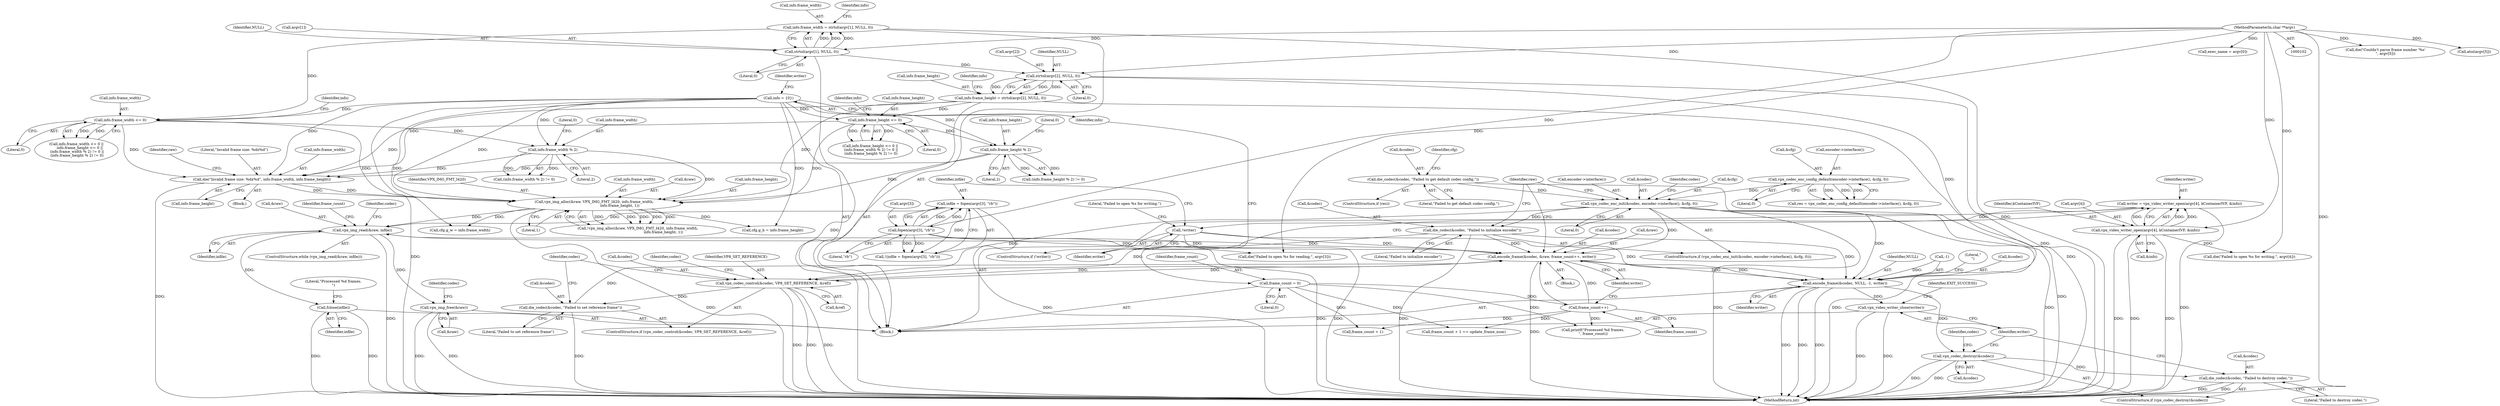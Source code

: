 digraph "0_Android_5a9753fca56f0eeb9f61e342b2fccffc364f9426_23@API" {
"1000375" [label="(Call,vpx_img_read(&raw, infile))"];
"1000259" [label="(Call,vpx_img_alloc(&raw, VPX_IMG_FMT_I420, info.frame_width,\n                                             info.frame_height, 1))"];
"1000249" [label="(Call,die(\"Invalid frame size: %dx%d\", info.frame_width, info.frame_height))"];
"1000222" [label="(Call,info.frame_width <= 0)"];
"1000186" [label="(Call,info.frame_width = strtol(argv[1], NULL, 0))"];
"1000190" [label="(Call,strtol(argv[1], NULL, 0))"];
"1000104" [label="(MethodParameterIn,char **argv)"];
"1000123" [label="(Call,info = {0})"];
"1000235" [label="(Call,info.frame_width % 2)"];
"1000228" [label="(Call,info.frame_height <= 0)"];
"1000196" [label="(Call,info.frame_height = strtol(argv[2], NULL, 0))"];
"1000200" [label="(Call,strtol(argv[2], NULL, 0))"];
"1000242" [label="(Call,info.frame_height % 2)"];
"1000409" [label="(Call,encode_frame(&codec, &raw, frame_count++, writer))"];
"1000363" [label="(Call,vpx_codec_enc_init(&codec, encoder->interface(), &cfg, 0))"];
"1000286" [label="(Call,die_codec(&codec, \"Failed to get default codec config.\"))"];
"1000279" [label="(Call,vpx_codec_enc_config_default(encoder->interface(), &cfg, 0))"];
"1000399" [label="(Call,vpx_codec_control(&codec, VP8_SET_REFERENCE, &ref))"];
"1000370" [label="(Call,die_codec(&codec, \"Failed to initialize encoder\"))"];
"1000405" [label="(Call,die_codec(&codec, \"Failed to set reference frame\"))"];
"1000375" [label="(Call,vpx_img_read(&raw, infile))"];
"1000350" [label="(Call,infile = fopen(argv[3], \"rb\"))"];
"1000352" [label="(Call,fopen(argv[3], \"rb\"))"];
"1000414" [label="(Call,frame_count++)"];
"1000117" [label="(Call,frame_count = 0)"];
"1000341" [label="(Call,!writer)"];
"1000331" [label="(Call,writer = vpx_video_writer_open(argv[4], kContainerIVF, &info))"];
"1000333" [label="(Call,vpx_video_writer_open(argv[4], kContainerIVF, &info))"];
"1000426" [label="(Call,fclose(infile))"];
"1000431" [label="(Call,vpx_img_free(&raw))"];
"1000417" [label="(Call,encode_frame(&codec, NULL, -1, writer))"];
"1000435" [label="(Call,vpx_codec_destroy(&codec))"];
"1000438" [label="(Call,die_codec(&codec, \"Failed to destroy codec.\"))"];
"1000442" [label="(Call,vpx_video_writer_close(writer))"];
"1000297" [label="(Call,cfg.g_h = info.frame_height)"];
"1000232" [label="(Literal,0)"];
"1000230" [label="(Identifier,info)"];
"1000333" [label="(Call,vpx_video_writer_open(argv[4], kContainerIVF, &info))"];
"1000349" [label="(Call,!(infile = fopen(argv[3], \"rb\")))"];
"1000416" [label="(Identifier,writer)"];
"1000427" [label="(Identifier,infile)"];
"1000127" [label="(Identifier,writer)"];
"1000440" [label="(Identifier,codec)"];
"1000104" [label="(MethodParameterIn,char **argv)"];
"1000201" [label="(Call,argv[2])"];
"1000434" [label="(ControlStructure,if (vpx_codec_destroy(&codec)))"];
"1000420" [label="(Identifier,NULL)"];
"1000398" [label="(ControlStructure,if (vpx_codec_control(&codec, VP8_SET_REFERENCE, &ref)))"];
"1000337" [label="(Identifier,kContainerIVF)"];
"1000234" [label="(Call,(info.frame_width % 2) != 0)"];
"1000209" [label="(Identifier,info)"];
"1000343" [label="(Call,die(\"Failed to open %s for writing.\", argv[4]))"];
"1000262" [label="(Identifier,VPX_IMG_FMT_I420)"];
"1000374" [label="(ControlStructure,while (vpx_img_read(&raw, infile)))"];
"1000259" [label="(Call,vpx_img_alloc(&raw, VPX_IMG_FMT_I420, info.frame_width,\n                                             info.frame_height, 1))"];
"1000344" [label="(Literal,\"Failed to open %s for writing.\")"];
"1000441" [label="(Literal,\"Failed to destroy codec.\")"];
"1000357" [label="(Call,die(\"Failed to open %s for reading.\", argv[3]))"];
"1000241" [label="(Call,(info.frame_height % 2) != 0)"];
"1000382" [label="(Call,frame_count + 1)"];
"1000421" [label="(Call,-1)"];
"1000248" [label="(Block,)"];
"1000221" [label="(Call,info.frame_width <= 0 ||\n      info.frame_height <= 0 ||\n (info.frame_width % 2) != 0 ||\n (info.frame_height % 2) != 0)"];
"1000277" [label="(Call,res = vpx_codec_enc_config_default(encoder->interface(), &cfg, 0))"];
"1000436" [label="(Call,&codec)"];
"1000286" [label="(Call,die_codec(&codec, \"Failed to get default codec config.\"))"];
"1000239" [label="(Literal,2)"];
"1000402" [label="(Identifier,VP8_SET_REFERENCE)"];
"1000204" [label="(Identifier,NULL)"];
"1000443" [label="(Identifier,writer)"];
"1000428" [label="(Call,printf(\"Processed %d frames.\n\", frame_count))"];
"1000400" [label="(Call,&codec)"];
"1000352" [label="(Call,fopen(argv[3], \"rb\"))"];
"1000425" [label="(Literal,\"\n\")"];
"1000338" [label="(Call,&info)"];
"1000226" [label="(Literal,0)"];
"1000375" [label="(Call,vpx_img_read(&raw, infile))"];
"1000437" [label="(Identifier,codec)"];
"1000369" [label="(Literal,0)"];
"1000410" [label="(Call,&codec)"];
"1000243" [label="(Call,info.frame_height)"];
"1000196" [label="(Call,info.frame_height = strtol(argv[2], NULL, 0))"];
"1000405" [label="(Call,die_codec(&codec, \"Failed to set reference frame\"))"];
"1000432" [label="(Call,&raw)"];
"1000187" [label="(Call,info.frame_width)"];
"1000119" [label="(Literal,0)"];
"1000292" [label="(Identifier,cfg)"];
"1000332" [label="(Identifier,writer)"];
"1000269" [label="(Literal,1)"];
"1000228" [label="(Call,info.frame_height <= 0)"];
"1000190" [label="(Call,strtol(argv[1], NULL, 0))"];
"1000258" [label="(Call,!vpx_img_alloc(&raw, VPX_IMG_FMT_I420, info.frame_width,\n                                             info.frame_height, 1))"];
"1000350" [label="(Call,infile = fopen(argv[3], \"rb\"))"];
"1000251" [label="(Call,info.frame_width)"];
"1000356" [label="(Literal,\"rb\")"];
"1000174" [label="(Call,die(\"Couldn't parse frame number '%s'\n\", argv[5]))"];
"1000370" [label="(Call,die_codec(&codec, \"Failed to initialize encoder\"))"];
"1000167" [label="(Call,atoi(argv[5]))"];
"1000223" [label="(Call,info.frame_width)"];
"1000235" [label="(Call,info.frame_width % 2)"];
"1000240" [label="(Literal,0)"];
"1000423" [label="(Identifier,writer)"];
"1000242" [label="(Call,info.frame_height % 2)"];
"1000236" [label="(Call,info.frame_width)"];
"1000373" [label="(Literal,\"Failed to initialize encoder\")"];
"1000353" [label="(Call,argv[3])"];
"1000377" [label="(Identifier,raw)"];
"1000426" [label="(Call,fclose(infile))"];
"1000287" [label="(Call,&codec)"];
"1000362" [label="(ControlStructure,if (vpx_codec_enc_init(&codec, encoder->interface(), &cfg, 0)))"];
"1000376" [label="(Call,&raw)"];
"1000399" [label="(Call,vpx_codec_control(&codec, VP8_SET_REFERENCE, &ref))"];
"1000263" [label="(Call,info.frame_width)"];
"1000279" [label="(Call,vpx_codec_enc_config_default(encoder->interface(), &cfg, 0))"];
"1000118" [label="(Identifier,frame_count)"];
"1000145" [label="(Call,exec_name = argv[0])"];
"1000381" [label="(Call,frame_count + 1 == update_frame_num)"];
"1000342" [label="(Identifier,writer)"];
"1000418" [label="(Call,&codec)"];
"1000123" [label="(Call,info = {0})"];
"1000283" [label="(Literal,0)"];
"1000281" [label="(Call,&cfg)"];
"1000367" [label="(Call,&cfg)"];
"1000200" [label="(Call,strtol(argv[2], NULL, 0))"];
"1000431" [label="(Call,vpx_img_free(&raw))"];
"1000261" [label="(Identifier,raw)"];
"1000407" [label="(Identifier,codec)"];
"1000366" [label="(Call,encoder->interface())"];
"1000117" [label="(Call,frame_count = 0)"];
"1000442" [label="(Call,vpx_video_writer_close(writer))"];
"1000334" [label="(Call,argv[4])"];
"1000341" [label="(Call,!writer)"];
"1000403" [label="(Call,&ref)"];
"1000195" [label="(Literal,0)"];
"1000412" [label="(Call,&raw)"];
"1000205" [label="(Literal,0)"];
"1000408" [label="(Literal,\"Failed to set reference frame\")"];
"1000247" [label="(Literal,0)"];
"1000417" [label="(Call,encode_frame(&codec, NULL, -1, writer))"];
"1000124" [label="(Identifier,info)"];
"1000222" [label="(Call,info.frame_width <= 0)"];
"1000290" [label="(Call,cfg.g_w = info.frame_width)"];
"1000194" [label="(Identifier,NULL)"];
"1000364" [label="(Call,&codec)"];
"1000446" [label="(MethodReturn,int)"];
"1000331" [label="(Call,writer = vpx_video_writer_open(argv[4], kContainerIVF, &info))"];
"1000429" [label="(Literal,\"Processed %d frames.\n\")"];
"1000438" [label="(Call,die_codec(&codec, \"Failed to destroy codec.\"))"];
"1000250" [label="(Literal,\"Invalid frame size: %dx%d\")"];
"1000280" [label="(Call,encoder->interface())"];
"1000227" [label="(Call,info.frame_height <= 0 ||\n (info.frame_width % 2) != 0 ||\n (info.frame_height % 2) != 0)"];
"1000260" [label="(Call,&raw)"];
"1000411" [label="(Identifier,codec)"];
"1000379" [label="(Block,)"];
"1000435" [label="(Call,vpx_codec_destroy(&codec))"];
"1000186" [label="(Call,info.frame_width = strtol(argv[1], NULL, 0))"];
"1000372" [label="(Identifier,codec)"];
"1000406" [label="(Call,&codec)"];
"1000237" [label="(Identifier,info)"];
"1000340" [label="(ControlStructure,if (!writer))"];
"1000246" [label="(Literal,2)"];
"1000198" [label="(Identifier,info)"];
"1000445" [label="(Identifier,EXIT_SUCCESS)"];
"1000439" [label="(Call,&codec)"];
"1000351" [label="(Identifier,infile)"];
"1000363" [label="(Call,vpx_codec_enc_init(&codec, encoder->interface(), &cfg, 0))"];
"1000197" [label="(Call,info.frame_height)"];
"1000378" [label="(Identifier,infile)"];
"1000105" [label="(Block,)"];
"1000409" [label="(Call,encode_frame(&codec, &raw, frame_count++, writer))"];
"1000284" [label="(ControlStructure,if (res))"];
"1000371" [label="(Call,&codec)"];
"1000266" [label="(Call,info.frame_height)"];
"1000249" [label="(Call,die(\"Invalid frame size: %dx%d\", info.frame_width, info.frame_height))"];
"1000229" [label="(Call,info.frame_height)"];
"1000383" [label="(Identifier,frame_count)"];
"1000415" [label="(Identifier,frame_count)"];
"1000289" [label="(Literal,\"Failed to get default codec config.\")"];
"1000419" [label="(Identifier,codec)"];
"1000254" [label="(Call,info.frame_height)"];
"1000191" [label="(Call,argv[1])"];
"1000414" [label="(Call,frame_count++)"];
"1000375" -> "1000374"  [label="AST: "];
"1000375" -> "1000378"  [label="CFG: "];
"1000376" -> "1000375"  [label="AST: "];
"1000378" -> "1000375"  [label="AST: "];
"1000383" -> "1000375"  [label="CFG: "];
"1000419" -> "1000375"  [label="CFG: "];
"1000375" -> "1000446"  [label="DDG: "];
"1000259" -> "1000375"  [label="DDG: "];
"1000409" -> "1000375"  [label="DDG: "];
"1000350" -> "1000375"  [label="DDG: "];
"1000375" -> "1000409"  [label="DDG: "];
"1000375" -> "1000426"  [label="DDG: "];
"1000375" -> "1000431"  [label="DDG: "];
"1000259" -> "1000258"  [label="AST: "];
"1000259" -> "1000269"  [label="CFG: "];
"1000260" -> "1000259"  [label="AST: "];
"1000262" -> "1000259"  [label="AST: "];
"1000263" -> "1000259"  [label="AST: "];
"1000266" -> "1000259"  [label="AST: "];
"1000269" -> "1000259"  [label="AST: "];
"1000258" -> "1000259"  [label="CFG: "];
"1000259" -> "1000446"  [label="DDG: "];
"1000259" -> "1000258"  [label="DDG: "];
"1000259" -> "1000258"  [label="DDG: "];
"1000259" -> "1000258"  [label="DDG: "];
"1000259" -> "1000258"  [label="DDG: "];
"1000259" -> "1000258"  [label="DDG: "];
"1000249" -> "1000259"  [label="DDG: "];
"1000249" -> "1000259"  [label="DDG: "];
"1000222" -> "1000259"  [label="DDG: "];
"1000235" -> "1000259"  [label="DDG: "];
"1000123" -> "1000259"  [label="DDG: "];
"1000228" -> "1000259"  [label="DDG: "];
"1000196" -> "1000259"  [label="DDG: "];
"1000242" -> "1000259"  [label="DDG: "];
"1000259" -> "1000290"  [label="DDG: "];
"1000259" -> "1000297"  [label="DDG: "];
"1000249" -> "1000248"  [label="AST: "];
"1000249" -> "1000254"  [label="CFG: "];
"1000250" -> "1000249"  [label="AST: "];
"1000251" -> "1000249"  [label="AST: "];
"1000254" -> "1000249"  [label="AST: "];
"1000261" -> "1000249"  [label="CFG: "];
"1000249" -> "1000446"  [label="DDG: "];
"1000222" -> "1000249"  [label="DDG: "];
"1000235" -> "1000249"  [label="DDG: "];
"1000123" -> "1000249"  [label="DDG: "];
"1000228" -> "1000249"  [label="DDG: "];
"1000196" -> "1000249"  [label="DDG: "];
"1000242" -> "1000249"  [label="DDG: "];
"1000222" -> "1000221"  [label="AST: "];
"1000222" -> "1000226"  [label="CFG: "];
"1000223" -> "1000222"  [label="AST: "];
"1000226" -> "1000222"  [label="AST: "];
"1000230" -> "1000222"  [label="CFG: "];
"1000221" -> "1000222"  [label="CFG: "];
"1000222" -> "1000221"  [label="DDG: "];
"1000222" -> "1000221"  [label="DDG: "];
"1000186" -> "1000222"  [label="DDG: "];
"1000123" -> "1000222"  [label="DDG: "];
"1000222" -> "1000235"  [label="DDG: "];
"1000186" -> "1000105"  [label="AST: "];
"1000186" -> "1000190"  [label="CFG: "];
"1000187" -> "1000186"  [label="AST: "];
"1000190" -> "1000186"  [label="AST: "];
"1000198" -> "1000186"  [label="CFG: "];
"1000186" -> "1000446"  [label="DDG: "];
"1000190" -> "1000186"  [label="DDG: "];
"1000190" -> "1000186"  [label="DDG: "];
"1000190" -> "1000186"  [label="DDG: "];
"1000190" -> "1000195"  [label="CFG: "];
"1000191" -> "1000190"  [label="AST: "];
"1000194" -> "1000190"  [label="AST: "];
"1000195" -> "1000190"  [label="AST: "];
"1000190" -> "1000446"  [label="DDG: "];
"1000104" -> "1000190"  [label="DDG: "];
"1000190" -> "1000200"  [label="DDG: "];
"1000104" -> "1000102"  [label="AST: "];
"1000104" -> "1000446"  [label="DDG: "];
"1000104" -> "1000145"  [label="DDG: "];
"1000104" -> "1000167"  [label="DDG: "];
"1000104" -> "1000174"  [label="DDG: "];
"1000104" -> "1000200"  [label="DDG: "];
"1000104" -> "1000333"  [label="DDG: "];
"1000104" -> "1000343"  [label="DDG: "];
"1000104" -> "1000352"  [label="DDG: "];
"1000104" -> "1000357"  [label="DDG: "];
"1000123" -> "1000105"  [label="AST: "];
"1000123" -> "1000124"  [label="CFG: "];
"1000124" -> "1000123"  [label="AST: "];
"1000127" -> "1000123"  [label="CFG: "];
"1000123" -> "1000446"  [label="DDG: "];
"1000123" -> "1000228"  [label="DDG: "];
"1000123" -> "1000235"  [label="DDG: "];
"1000123" -> "1000242"  [label="DDG: "];
"1000123" -> "1000290"  [label="DDG: "];
"1000123" -> "1000297"  [label="DDG: "];
"1000235" -> "1000234"  [label="AST: "];
"1000235" -> "1000239"  [label="CFG: "];
"1000236" -> "1000235"  [label="AST: "];
"1000239" -> "1000235"  [label="AST: "];
"1000240" -> "1000235"  [label="CFG: "];
"1000235" -> "1000234"  [label="DDG: "];
"1000235" -> "1000234"  [label="DDG: "];
"1000228" -> "1000227"  [label="AST: "];
"1000228" -> "1000232"  [label="CFG: "];
"1000229" -> "1000228"  [label="AST: "];
"1000232" -> "1000228"  [label="AST: "];
"1000237" -> "1000228"  [label="CFG: "];
"1000227" -> "1000228"  [label="CFG: "];
"1000228" -> "1000227"  [label="DDG: "];
"1000228" -> "1000227"  [label="DDG: "];
"1000196" -> "1000228"  [label="DDG: "];
"1000228" -> "1000242"  [label="DDG: "];
"1000196" -> "1000105"  [label="AST: "];
"1000196" -> "1000200"  [label="CFG: "];
"1000197" -> "1000196"  [label="AST: "];
"1000200" -> "1000196"  [label="AST: "];
"1000209" -> "1000196"  [label="CFG: "];
"1000196" -> "1000446"  [label="DDG: "];
"1000200" -> "1000196"  [label="DDG: "];
"1000200" -> "1000196"  [label="DDG: "];
"1000200" -> "1000196"  [label="DDG: "];
"1000200" -> "1000205"  [label="CFG: "];
"1000201" -> "1000200"  [label="AST: "];
"1000204" -> "1000200"  [label="AST: "];
"1000205" -> "1000200"  [label="AST: "];
"1000200" -> "1000446"  [label="DDG: "];
"1000200" -> "1000417"  [label="DDG: "];
"1000242" -> "1000241"  [label="AST: "];
"1000242" -> "1000246"  [label="CFG: "];
"1000243" -> "1000242"  [label="AST: "];
"1000246" -> "1000242"  [label="AST: "];
"1000247" -> "1000242"  [label="CFG: "];
"1000242" -> "1000241"  [label="DDG: "];
"1000242" -> "1000241"  [label="DDG: "];
"1000409" -> "1000379"  [label="AST: "];
"1000409" -> "1000416"  [label="CFG: "];
"1000410" -> "1000409"  [label="AST: "];
"1000412" -> "1000409"  [label="AST: "];
"1000414" -> "1000409"  [label="AST: "];
"1000416" -> "1000409"  [label="AST: "];
"1000377" -> "1000409"  [label="CFG: "];
"1000409" -> "1000446"  [label="DDG: "];
"1000409" -> "1000399"  [label="DDG: "];
"1000363" -> "1000409"  [label="DDG: "];
"1000399" -> "1000409"  [label="DDG: "];
"1000405" -> "1000409"  [label="DDG: "];
"1000370" -> "1000409"  [label="DDG: "];
"1000414" -> "1000409"  [label="DDG: "];
"1000341" -> "1000409"  [label="DDG: "];
"1000409" -> "1000417"  [label="DDG: "];
"1000409" -> "1000417"  [label="DDG: "];
"1000363" -> "1000362"  [label="AST: "];
"1000363" -> "1000369"  [label="CFG: "];
"1000364" -> "1000363"  [label="AST: "];
"1000366" -> "1000363"  [label="AST: "];
"1000367" -> "1000363"  [label="AST: "];
"1000369" -> "1000363"  [label="AST: "];
"1000372" -> "1000363"  [label="CFG: "];
"1000377" -> "1000363"  [label="CFG: "];
"1000363" -> "1000446"  [label="DDG: "];
"1000363" -> "1000446"  [label="DDG: "];
"1000363" -> "1000446"  [label="DDG: "];
"1000286" -> "1000363"  [label="DDG: "];
"1000279" -> "1000363"  [label="DDG: "];
"1000363" -> "1000370"  [label="DDG: "];
"1000363" -> "1000399"  [label="DDG: "];
"1000363" -> "1000417"  [label="DDG: "];
"1000286" -> "1000284"  [label="AST: "];
"1000286" -> "1000289"  [label="CFG: "];
"1000287" -> "1000286"  [label="AST: "];
"1000289" -> "1000286"  [label="AST: "];
"1000292" -> "1000286"  [label="CFG: "];
"1000286" -> "1000446"  [label="DDG: "];
"1000279" -> "1000277"  [label="AST: "];
"1000279" -> "1000283"  [label="CFG: "];
"1000280" -> "1000279"  [label="AST: "];
"1000281" -> "1000279"  [label="AST: "];
"1000283" -> "1000279"  [label="AST: "];
"1000277" -> "1000279"  [label="CFG: "];
"1000279" -> "1000277"  [label="DDG: "];
"1000279" -> "1000277"  [label="DDG: "];
"1000279" -> "1000277"  [label="DDG: "];
"1000399" -> "1000398"  [label="AST: "];
"1000399" -> "1000403"  [label="CFG: "];
"1000400" -> "1000399"  [label="AST: "];
"1000402" -> "1000399"  [label="AST: "];
"1000403" -> "1000399"  [label="AST: "];
"1000407" -> "1000399"  [label="CFG: "];
"1000411" -> "1000399"  [label="CFG: "];
"1000399" -> "1000446"  [label="DDG: "];
"1000399" -> "1000446"  [label="DDG: "];
"1000399" -> "1000446"  [label="DDG: "];
"1000370" -> "1000399"  [label="DDG: "];
"1000399" -> "1000405"  [label="DDG: "];
"1000370" -> "1000362"  [label="AST: "];
"1000370" -> "1000373"  [label="CFG: "];
"1000371" -> "1000370"  [label="AST: "];
"1000373" -> "1000370"  [label="AST: "];
"1000377" -> "1000370"  [label="CFG: "];
"1000370" -> "1000446"  [label="DDG: "];
"1000370" -> "1000417"  [label="DDG: "];
"1000405" -> "1000398"  [label="AST: "];
"1000405" -> "1000408"  [label="CFG: "];
"1000406" -> "1000405"  [label="AST: "];
"1000408" -> "1000405"  [label="AST: "];
"1000411" -> "1000405"  [label="CFG: "];
"1000405" -> "1000446"  [label="DDG: "];
"1000350" -> "1000349"  [label="AST: "];
"1000350" -> "1000352"  [label="CFG: "];
"1000351" -> "1000350"  [label="AST: "];
"1000352" -> "1000350"  [label="AST: "];
"1000349" -> "1000350"  [label="CFG: "];
"1000350" -> "1000446"  [label="DDG: "];
"1000350" -> "1000349"  [label="DDG: "];
"1000352" -> "1000350"  [label="DDG: "];
"1000352" -> "1000350"  [label="DDG: "];
"1000352" -> "1000356"  [label="CFG: "];
"1000353" -> "1000352"  [label="AST: "];
"1000356" -> "1000352"  [label="AST: "];
"1000352" -> "1000446"  [label="DDG: "];
"1000352" -> "1000349"  [label="DDG: "];
"1000352" -> "1000349"  [label="DDG: "];
"1000352" -> "1000357"  [label="DDG: "];
"1000414" -> "1000415"  [label="CFG: "];
"1000415" -> "1000414"  [label="AST: "];
"1000416" -> "1000414"  [label="CFG: "];
"1000414" -> "1000381"  [label="DDG: "];
"1000414" -> "1000382"  [label="DDG: "];
"1000117" -> "1000414"  [label="DDG: "];
"1000414" -> "1000428"  [label="DDG: "];
"1000117" -> "1000105"  [label="AST: "];
"1000117" -> "1000119"  [label="CFG: "];
"1000118" -> "1000117"  [label="AST: "];
"1000119" -> "1000117"  [label="AST: "];
"1000124" -> "1000117"  [label="CFG: "];
"1000117" -> "1000381"  [label="DDG: "];
"1000117" -> "1000382"  [label="DDG: "];
"1000117" -> "1000428"  [label="DDG: "];
"1000341" -> "1000340"  [label="AST: "];
"1000341" -> "1000342"  [label="CFG: "];
"1000342" -> "1000341"  [label="AST: "];
"1000344" -> "1000341"  [label="CFG: "];
"1000351" -> "1000341"  [label="CFG: "];
"1000341" -> "1000446"  [label="DDG: "];
"1000331" -> "1000341"  [label="DDG: "];
"1000341" -> "1000417"  [label="DDG: "];
"1000331" -> "1000105"  [label="AST: "];
"1000331" -> "1000333"  [label="CFG: "];
"1000332" -> "1000331"  [label="AST: "];
"1000333" -> "1000331"  [label="AST: "];
"1000342" -> "1000331"  [label="CFG: "];
"1000331" -> "1000446"  [label="DDG: "];
"1000333" -> "1000331"  [label="DDG: "];
"1000333" -> "1000331"  [label="DDG: "];
"1000333" -> "1000331"  [label="DDG: "];
"1000333" -> "1000338"  [label="CFG: "];
"1000334" -> "1000333"  [label="AST: "];
"1000337" -> "1000333"  [label="AST: "];
"1000338" -> "1000333"  [label="AST: "];
"1000333" -> "1000446"  [label="DDG: "];
"1000333" -> "1000446"  [label="DDG: "];
"1000333" -> "1000446"  [label="DDG: "];
"1000333" -> "1000343"  [label="DDG: "];
"1000426" -> "1000105"  [label="AST: "];
"1000426" -> "1000427"  [label="CFG: "];
"1000427" -> "1000426"  [label="AST: "];
"1000429" -> "1000426"  [label="CFG: "];
"1000426" -> "1000446"  [label="DDG: "];
"1000426" -> "1000446"  [label="DDG: "];
"1000431" -> "1000105"  [label="AST: "];
"1000431" -> "1000432"  [label="CFG: "];
"1000432" -> "1000431"  [label="AST: "];
"1000437" -> "1000431"  [label="CFG: "];
"1000431" -> "1000446"  [label="DDG: "];
"1000431" -> "1000446"  [label="DDG: "];
"1000417" -> "1000105"  [label="AST: "];
"1000417" -> "1000423"  [label="CFG: "];
"1000418" -> "1000417"  [label="AST: "];
"1000420" -> "1000417"  [label="AST: "];
"1000421" -> "1000417"  [label="AST: "];
"1000423" -> "1000417"  [label="AST: "];
"1000425" -> "1000417"  [label="CFG: "];
"1000417" -> "1000446"  [label="DDG: "];
"1000417" -> "1000446"  [label="DDG: "];
"1000417" -> "1000446"  [label="DDG: "];
"1000421" -> "1000417"  [label="DDG: "];
"1000417" -> "1000435"  [label="DDG: "];
"1000417" -> "1000442"  [label="DDG: "];
"1000435" -> "1000434"  [label="AST: "];
"1000435" -> "1000436"  [label="CFG: "];
"1000436" -> "1000435"  [label="AST: "];
"1000440" -> "1000435"  [label="CFG: "];
"1000443" -> "1000435"  [label="CFG: "];
"1000435" -> "1000446"  [label="DDG: "];
"1000435" -> "1000446"  [label="DDG: "];
"1000435" -> "1000438"  [label="DDG: "];
"1000438" -> "1000434"  [label="AST: "];
"1000438" -> "1000441"  [label="CFG: "];
"1000439" -> "1000438"  [label="AST: "];
"1000441" -> "1000438"  [label="AST: "];
"1000443" -> "1000438"  [label="CFG: "];
"1000438" -> "1000446"  [label="DDG: "];
"1000438" -> "1000446"  [label="DDG: "];
"1000442" -> "1000105"  [label="AST: "];
"1000442" -> "1000443"  [label="CFG: "];
"1000443" -> "1000442"  [label="AST: "];
"1000445" -> "1000442"  [label="CFG: "];
"1000442" -> "1000446"  [label="DDG: "];
"1000442" -> "1000446"  [label="DDG: "];
}
